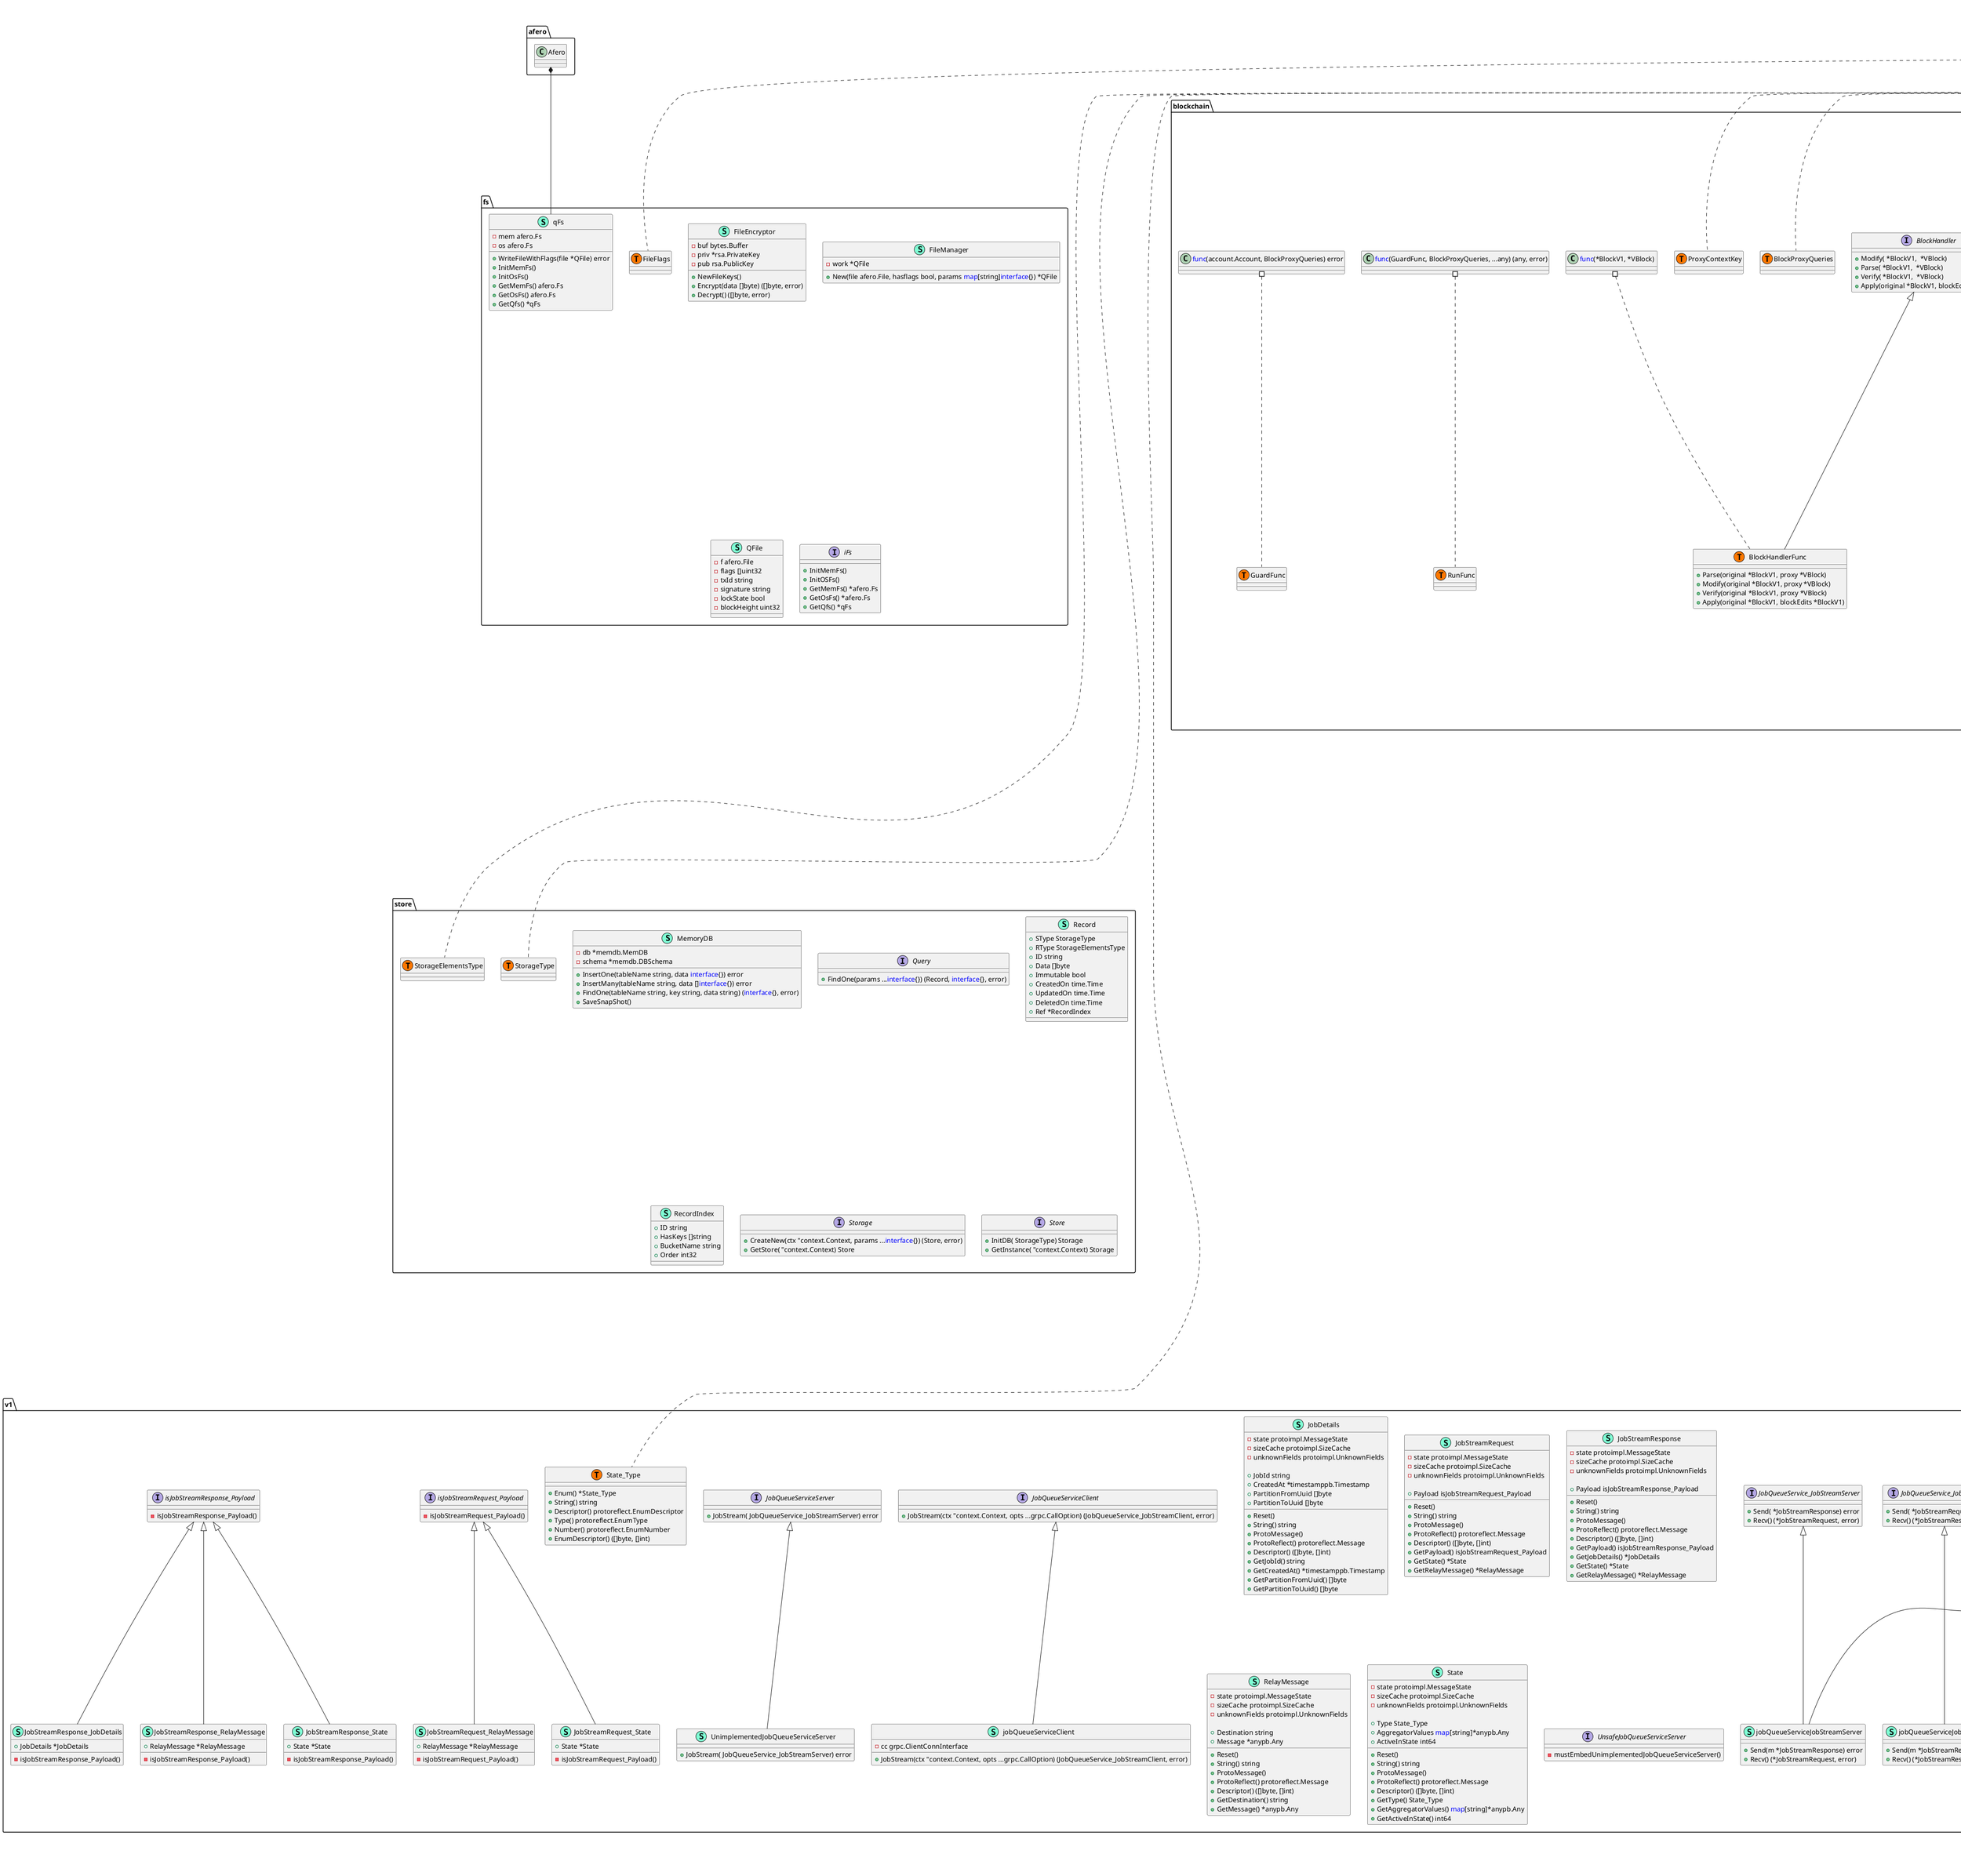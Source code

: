 @startuml
namespace account {
    interface ACL  {
        + Guard() error
        + Create() (*ACLManager, error)
        + CreateNewGroup(name string) *Group
        + AddItemsToGroup(gId string, gItem ...*GroupItem) error
        + AddPermission(name string, gId string, r ResourceID, pt PermissionType) error

    }
    class ACLManager << (S,Aquamarine) >> {
        - currentAccount *Account
        - accounts <font color=blue>map</font>[string]*Account
        - blacklist <font color=blue>map</font>[string]bool

        + IsInitialized bool
        + AclContext context.Context

        + Guard() error
        + Create() (*ACLManager, error)
        + CreateNewGroup(name string) *Group
        + AddItemsToGroup(gName string, gItems ...*GroupItem) error
        + AddPermission(name string, gId string, r ResourceID, pt PermissionType) error
        + NewACLManager() *ACLManager

    }
    class Account << (S,Aquamarine) >> {
        + ID string
        + Nickname string
        + Groups <font color=blue>map</font>[string]*Group
        + ACL <font color=blue>map</font>[string]*Permission

        + New(args <font color=blue>map</font>[string]any) *Account
        + NewFromKeys(id string, ownerKey string, activeKey string) *Account
        + GetAddress() string
        + VerifyAddress(addr string) error
        + Dump() 
        + String() string
        + Bytes() []byte

    }
    class Address << (S,Aquamarine) >> {
        + String() string
        + Bytes() []byte

    }
    class AddressFileFormat << (S,Aquamarine) >> {
        + EncryptedFile []byte
        + Chksum uint32

    }
    class AddressRepository << (S,Aquamarine) >> {
        + List <font color=blue>map</font>[string]bool

        + New() *AddressRepository
        + Add(addr Address) 
        + Disable(addr Address) 
        + Has(addr Address) bool

    }
    class DecryptedAddressFormat << (S,Aquamarine) >> {
        + Network byte
        + PrivKey []byte
        + PubKey []byte
        + Signature []byte
        + Suite string

    }
    class Group << (S,Aquamarine) >> {
        + Name string
        + Items []*GroupItem

    }
    class GroupItem << (S,Aquamarine) >> {
        + ID string
        + Permission string
        + PermissionID PermissionType
        + Resource ResourceID
        + IsKeyPair bool
        + Weight int

    }
    interface IAccount  {
        + New(args <font color=blue>map</font>[string]any) *Account
        + NewFromKeys(id string, ownerKey string, activeKey string) *Account

    }
    interface IAddress  {
        + GenerateNewAddress() *address
        + GetAddressFromFile(pubStr string) *Address

    }
    class Keys << (S,Aquamarine) >> {
        - r group.Group
        - shared <font color=blue>map</font>[x25519.Key]x25519.Key
        - dhPub x25519.Key
        - dhPriv x25519.Key
        - privKey []byte

        + PublicKey []byte
        + Sig []byte

        - signPublic(priv ed25519.PrivateKey) []byte

        + Shared(with x25519.Key) 
        + GetLoadedKeys(accID string) *LoadedKeys

    }
    class LoadedKeys << (S,Aquamarine) >> {
        + Priv ed25519.PrivateKey
        + Pub ed25519.PublicKey
        + PubKeySign []byte

    }
    class Permission << (S,Aquamarine) >> {
        + Name string
        + Groups []string
        + Items []*GroupItem
        + Threshold int

    }
    class account.Address << (T, #FF7700) >>  {
    }
    class account.PermissionType << (T, #FF7700) >>  {
    }
    class account.ResourceID << (T, #FF7700) >>  {
    }
    class address << (S,Aquamarine) >> {
        + Network byte
        + PubBytes []byte
        + Private []byte
        + Suite *edwards25519.SuiteEd25519

        + GenerateNewAddress(network byte) *address
        + PrepareForWriting() []byte
        + EncryptFormat(key []byte, data []byte) ([]byte, error)
        + WriteAndLock(key []byte) error

    }
}

"account.ACL" <|-- "account.ACLManager"
"account.IAccount" <|-- "account.Account"

namespace blockchain {
    interface Block  {
        + Type() uint64
        + Height() uint64
        + Index() uint64
        + ParentHash() *hash.Hash
        + Version() int32
        + Hash() *hash.Hash
        + Payload() <font color=blue>map</font>[string][]byte
        + BlockTime() int64
        + Transactions() <font color=blue>map</font>[string]tx.Transaction
        + HasTX(txId string) bool
        + Number() int
        + Finalized() bool
        + Size() int
        + GetRaw() []byte
        + Header() *BlockHeader
        + ChainID() string
        + Proxy() *VBlock

    }
    interface BlockFactory  {
        + CreateEmpty() <font color=blue>interface</font>{}
        + CreateGenesis() *BlockV1
        + Set(key string, value <font color=blue>interface</font>{}) 
        + Validate() bool
        + Build() *Block

    }
    interface BlockHandler  {
        + Modify( *BlockV1,  *VBlock) 
        + Parse( *BlockV1,  *VBlock) 
        + Verify( *BlockV1,  *VBlock) 
        + Apply(original *BlockV1, blockEdits *BlockV1) 

    }
    class BlockHandlerFunc << (S,Aquamarine) >> {
        + Parse(original *BlockV1, proxy *VBlock) 
        + Modify(original *BlockV1, proxy *VBlock) 
        + Verify(original *BlockV1, proxy *VBlock) 
        + Apply(original *BlockV1, blockEdits *BlockV1) 

    }
    class BlockHeader << (S,Aquamarine) >> {
        + BlockType uint64
        + Index uint64
        + Height uint64
        + ChainID string
        + Version int32
        + Hash []byte
        + ParentHash []byte
        + MerkleRoot []byte
        + TxMerkleRoot []byte
        + ReceiptMerkleRoot []byte
        + Timestamp int64
        + Number int
        + Size int
        + NumTx int
        + TxIds <font color=blue>map</font>[string]bool
        + CreationTx string
        + BlockState uint32

    }
    interface BlockProxy  {
        + Initialize(chainID string, callerAccount account.Account) error
        + IsAllowed(aclType int, callerAccount account.Account) bool
        + CreateBlankBLock() *BlockV1
        + CopyBlock(b *BlockV1) *BlockV1
        + FinalizeBlock(b *BlockV1) error
        + GetRawBlock(height uint32) (*BlockV1, error)
        + AddBlockToValidationQueue(b *BlockV1) 
        + ValidateAndSign(b *BlockV1) error

    }
    class BlockV1 << (S,Aquamarine) >> {
        - isFull atomic.Bool

        + Head *BlockHeader
        + Payload <font color=blue>map</font>[string][]byte
        + Signatures <font color=blue>map</font>[string][]byte
        + Nonce int
        + Validators <font color=blue>map</font>[string]bool

        + Type() uint64
        + Height() uint64
        + Index() uint64
        + ParentHash() []byte
        + Version() int32
        + Hash() []byte
        + Payload() <font color=blue>map</font>[string][]byte
        + BlockTime() int64
        + Transactions() <font color=blue>map</font>[string]tx.Transaction
        + HasTX(txId string) bool
        + Number() int
        + Finalized() bool
        + Size() int
        + GetRaw() []byte
        + Header() *BlockHeader
        + ChainID() string
        + Proxy() *VBlock
        + _calculateMerkleTree(chain Manager) 

    }
    class Blockchain << (S,Aquamarine) >> {
        - blocks <font color=blue>map</font>[string]*Block
        - blockHeaders <font color=blue>map</font>[string]*BlockHeader
        - storage store.Store
        - ctx context.Context
        - manager blockchainManager

        + ID string
        + NetworkID uint32
        + SemVer version.SemVer
        + GenesisBlock []byte

        + GenerateID() 
        + SetVersion() 
        + CreateOrLoadGenesis() 

    }
    interface Manager  {
        + CreateNewBlock(chainID string, creator string, block *BlockV1) (Block, error)
        + CreateGenesis() error
        + GetBlockHeaders() []*BlockHeader
        + GetReceipts() []<font color=blue>interface</font>{}
        + GetAllBlocks() []Block
        + GetBlockFromHeight(height uint64) 
        + GetGenesisBlock() Block
        + GetBlockByHeight(height uint64) (Block, error)
        + GetBlockByIndex(index uint64) (Block, error)
        + GetBlockByTxID(txID string) (Block, error)
        + GetCurrentState() 
        + GetLastBlock() Block
        + SignBlock(block *BlockV1) 
        + ValidateBlockchain(chainID string) bool
        + GetCoinbase(currencyID uint) 
        + Accounts() 
        + Blocks() *VBlock
        + Consensus() 
        + States() 
        + Tx() tx.TxManager
        + Bank() 
        + BlockQueue() 
        + TxQueue() 
        + Config() *config.ChainConfig
        + FSM() *fsm.FSM
        + Cache() *lru.ARCCache
        + Stats() 
        + Bridger() 
        + Indexer() 

    }
    class Proxy << (S,Aquamarine) >> {
        - isInitialized <font color=blue>chan</font> bool
        - ctx context.Context
        - chainID string
        - caller account.Account
        - guardFunc GuardFunc
        - mu sync.RWMutex

        + Initialize(chainID string, callerAccount account.Account) error

    }
    class VBlock << (S,Aquamarine) >> {
        - blockObject *BlockV1

        + BlockImage *BlockV1

        - duplicateOriginalObject() 

        + NewBlock() *BlockV1
        + WriteAsJson(content *BlockV1) 

    }
    class blockFactory << (S,Aquamarine) >> {
        - block *BlockV1
        - bmap <font color=blue>map</font>[string]<font color=blue>interface</font>{}

        + CreateGenesis() *BlockV1
        + CreateEmpty() <font color=blue>interface</font>{}
        + Set(key string, value <font color=blue>interface</font>{}) 
        + Validate() bool
        + Build() *Block

    }
    class blockchain.BlockHandlerFunc << (T, #FF7700) >>  {
    }
    class blockchain.BlockProxyQueries << (T, #FF7700) >>  {
    }
    class blockchain.GuardFunc << (T, #FF7700) >>  {
    }
    class blockchain.ProxyContextKey << (T, #FF7700) >>  {
    }
    class blockchain.RunFunc << (T, #FF7700) >>  {
    }
    class blockchainManager << (S,Aquamarine) >> {
        + CreateNewBlock(chainID string, creator string, block *BlockV1) (Block, error)
        + CreateGenesis() error
        + GetBlockHeaders() []*BlockHeader
        + GetReceipts() []<font color=blue>interface</font>{}
        + GetAllBlocks() []Block
        + GetBlockFromHeight(height uint64) 
        + GetGenesisBlock() Block
        + GetBlockByHeight(height uint64) (Block, error)
        + GetBlockByIndex(index uint64) (Block, error)
        + GetBlockByTxID(txID string) (Block, error)
        + GetCurrentState() 
        + GetLastBlock() Block
        + SignBlock(block *BlockV1) 
        + ValidateBlockchain(chainID string) bool
        + GetCoinbase(currencyID uint) 
        + Accounts() 
        + Blocks() *VBlock
        + Consensus() 
        + States() 
        + Tx() tx.TxManager
        + Bank() 
        + BlockQueue() 
        + TxQueue() 
        + Config() *config.ChainConfig
        + FSM() *fsm.FSM
        + Cache() *lru.ARCCache
        + Stats() 
        + Bridger() 
        + Indexer() 

    }
    class "<font color=blue>func</font>(GuardFunc, BlockProxyQueries, ...any) (any, error)" as fontcolorbluefuncfontGuardFuncBlockProxyQueriesanyanyerror {
        'This class was created so that we can correctly have an alias pointing to this name. Since it contains dots that can break namespaces
    }
    class "<font color=blue>func</font>(account.Account, BlockProxyQueries) error" as fontcolorbluefuncfontaccountAccountBlockProxyQuerieserror {
        'This class was created so that we can correctly have an alias pointing to this name. Since it contains dots that can break namespaces
    }
}
"blockchain.BlockProxy" *-- "blockchain.Proxy"

"blockchain.BlockHandler" <|-- "blockchain.BlockHandlerFunc"
"blockchain.BlockFactory" <|-- "blockchain.blockFactory"
"blockchain.Manager" <|-- "blockchain.blockchainManager"

namespace circuit {
    class ClientCircuitBreakerProxy << (S,Aquamarine) >> {
        - client NotificationClient
        - logger *log.Logger
        - gb *gobreaker.CircuitBreaker

        + Send() error

    }
    interface NotificationClient  {
        + Send() error

    }
}

"circuit.NotificationClient" <|-- "circuit.ClientCircuitBreakerProxy"

namespace config {
    class ChainConfig << (S,Aquamarine) >> {
        + ID int64
        + Version version.Version
        + VersionHash []byte
        + Genesis []byte
        + FSM *fsm.FSM

    }
    class ID << (S,Aquamarine) >> {
        - r []byte
        - s []byte
        - d string
        - g []byte

        + String() string

    }
    class NodeConfig << (S,Aquamarine) >> {
        - seed []byte

        + ID *ID
        + Version version.Version
        + ListenAddress string
        + Logger hclog.Logger
        + Serializer *serializer.SerializableItem
        + Worker <font color=blue>interface</font>{}
        + NodeState atomic.Int64
        + Uptime uptime.UptimeManager
        + Keys p2p.P2PKeys
        + QuitCh <font color=blue>chan</font> <font color=blue>struct</font>{}

        + NewID() *ID
        + ValidateID(id *ID) error

    }
    class NodeContext << (S,Aquamarine) >> {
        + ParentCtx context.Context
        + Config *NodeConfig
        + SessionID uuid.UUID

    }
    class OnDiskConfig << (S,Aquamarine) >> {
        + NodeID <font color=blue>struct</font>{[]byte}
        + Version string
        + State int64
        + SessionID string
        + Keys <font color=blue>struct</font>{string, string}
        + SavedOn int64

    }
    class Time << (S,Aquamarine) >> {
        + Epoch int
        + Current int64
        + StartTime time.Time
        + LocalTime time.Time
        + LocalTZ string

        - bgTimeSinceStart() 

    }
}


namespace factory {
    interface Factory  {
        + ConvertTypeToMap(dataType <font color=blue>interface</font>{}) <font color=blue>map</font>[string]<font color=blue>interface</font>{}
        + BuildFromBytes(data []byte, dataType <font color=blue>interface</font>{}) (<font color=blue>interface</font>{}, error)
        + CreateEmpty(dataType <font color=blue>interface</font>{}) <font color=blue>interface</font>{}

    }
    class factory << (S,Aquamarine) >> {
        + ConvertTypeToMap(dataType <font color=blue>interface</font>{}) <font color=blue>map</font>[string]<font color=blue>interface</font>{}
        + BuildFromBytes(data []byte, dataType <font color=blue>interface</font>{}) (<font color=blue>interface</font>{}, error)
        + CreateEmpty(dataType <font color=blue>interface</font>{}) <font color=blue>interface</font>{}

    }
}

"factory.Factory" <|-- "factory.factory"

namespace fs {
    class FileEncryptor << (S,Aquamarine) >> {
        - buf bytes.Buffer
        - priv *rsa.PrivateKey
        - pub rsa.PublicKey

        + NewFileKeys() 
        + Encrypt(data []byte) ([]byte, error)
        + Decrypt() ([]byte, error)

    }
    class FileManager << (S,Aquamarine) >> {
        - work *QFile

        + New(file afero.File, hasflags bool, params <font color=blue>map</font>[string]<font color=blue>interface</font>{}) *QFile

    }
    class QFile << (S,Aquamarine) >> {
        - f afero.File
        - flags []uint32
        - txId string
        - signature string
        - lockState bool
        - blockHeight uint32

    }
    class fs.FileFlags << (T, #FF7700) >>  {
    }
    interface iFs  {
        + InitMemFs() 
        + InitOSFs() 
        + GetMemFs() *afero.Fs
        + GetOsFs() *afero.Fs
        + GetQfs() *qFs

    }
    class qFs << (S,Aquamarine) >> {
        - mem afero.Fs
        - os afero.Fs

        + WriteFileWithFlags(file *QFile) error
        + InitMemFs() 
        + InitOsFs() 
        + GetMemFs() afero.Fs
        + GetOsFs() afero.Fs
        + GetQfs() *qFs

    }
}
"afero.Afero" *-- "fs.qFs"


namespace hash {
    class Hash << (S,Aquamarine) >> {
        + Hash []byte

        + Bytes() []byte
        + String() string

    }
}


namespace keygen {
    interface AnonEncrypt  {
        + GenEncryptionKeys(keyNum int) (*edwards25519.SuiteEd25519, []kyber.Point, []kyber.Scalar)
        + Encrypt(X []kyber.Point, suite *edwards25519.SuiteEd25519, m []byte) []byte

    }
    class EncryptedData << (S,Aquamarine) >> {
        - suite *edwards25519.SuiteEd25519
        - y []kyber.Scalar
        - cipherText []byte

        + X []kyber.Point

        + GetSuite() *edwards25519.SuiteEd25519
        + GetCipherText() []byte
        + GetX() []kyber.Point

    }
    interface KeyGen  {
        + NewKeyPair(keyType Type) 
        + GetPrivate() *privateKey
        + GetPublic() *publicKey

    }
    class KyberKeyPair << (S,Aquamarine) >> {
        - sk *kyber512.PrivateKey
        - pk *kyber512.PublicKey

        + RawPub []byte
        + RawPriv []byte

    }
    class keygen.Type << (T, #FF7700) >>  {
    }
    class keygen.kyberPrivateKey << (T, #FF7700) >>  {
    }
    class keygen.kyberPublicKey << (T, #FF7700) >>  {
    }
    class keys << (S,Aquamarine) >> {
        + KeyType Type
        + Private any
        + Public any
        + Suite *edwards25519.SuiteEd25519

        + GenEncryptionKeys(keyNum int) (*edwards25519.SuiteEd25519, []kyber.Point, []kyber.Scalar)
        + Encrypt(X []kyber.Point, suite *edwards25519.SuiteEd25519, m []byte) []byte
        + NewKeyPair(keyType Type) 
        + KyberKeyGen() (*kyber512.PrivateKey, *kyber512.PublicKey)
        + GetKyberKeypair() *KyberKeyPair

    }
    class privateKey << (S,Aquamarine) >> {
    }
    class publicKey << (S,Aquamarine) >> {
    }
    class "kyber.Point" as kyberPoint {
        'This class was created so that we can correctly have an alias pointing to this name. Since it contains dots that can break namespaces
    }
    class "kyber.Scalar" as kyberScalar {
        'This class was created so that we can correctly have an alias pointing to this name. Since it contains dots that can break namespaces
    }
}

"keygen.AnonEncrypt" <|-- "keygen.keys"

namespace nodes {
    class Master << (S,Aquamarine) >> {
        - nodeConfig config.NodeConfig
        - chain config.ChainConfig

    }
}


namespace p2p {
    interface EncryptionKey  {
        + Encrypt(msg <font color=blue>interface</font>{}) 
        + Decrypt(msg <font color=blue>interface</font>{}) 

    }
    interface Key  {
        + String() string
        + Bytes() ([]byte, error)
        + Hex() string

    }
    interface Keys  {
        + GenerateNewKeyPair() 
        + LoadFromDisk() 
        + WriteToDisk() 

    }
    interface P2PKeys  {
        + KeyPair() p2pKeyPair

    }
    class P2PPrivateKey << (S,Aquamarine) >> {
        - scalar kyber.Scalar
        - group kyber.Group
        - suite edwards25519.SuiteEd25519

        + Sign(message string) P2pSignature
        + String() string
        + Bytes() ([]byte, error)
        + Hex() string

    }
    class P2PPublicKey << (S,Aquamarine) >> {
        - point kyber.Point

        + String() string
        + Bytes() ([]byte, error)
        + Hex() string
        + Verify(m string, S P2PSignature) bool

    }
    class P2PSignature << (S,Aquamarine) >> {
        - r kyber.Point
        - s kyber.Scalar

        + GetSig() P2PSignature
        + GetPublicKey(message string) kyber.Point
        + String() string

    }
    interface P2pSignature  {
        + GetPublicKey(message string) kyber.Point
        + GetSig() P2PSignature

    }
    interface SignKey  {
        + Sign(msg <font color=blue>interface</font>{}) 
        + VerifySignature() 

    }
    class p2p.PrivateKey << (T, #FF7700) >>  {
    }
    class p2p.PublicKey << (T, #FF7700) >>  {
    }
    class p2pKeyPair << (S,Aquamarine) >> {
        + SK P2PPrivateKey
        + PK P2PPublicKey

        + KeyPair() p2pKeyPair
        + LoadFromDisk() 
        + WriteToDisk() 
        + GenerateNewKeyPair() 
        + PublicKey() P2PPublicKey
        + PrivateKey() P2PPrivateKey
        + DerivePubKey(message string) (string, kyber.Point, kyber.Scalar)

    }
}
"p2p.Keys" *-- "p2p.EncryptionKey"
"p2p.Keys" *-- "p2p.P2PKeys"
"p2p.Key" *-- "p2p.P2PPrivateKey"
"p2p.Key" *-- "p2p.P2PPublicKey"
"p2p.Keys" *-- "p2p.SignKey"

"p2p.Key" <|-- "p2p.P2PPrivateKey"
"p2p.Key" <|-- "p2p.P2PPublicKey"
"p2p.P2pSignature" <|-- "p2p.P2PSignature"
"p2p.Keys" <|-- "p2p.p2pKeyPair"
"p2p.P2PKeys" <|-- "p2p.p2pKeyPair"

namespace pod {
    class DnaOperator << (S,Aquamarine) >> {
        - params TemperProofParams
        - processor *process
        - trainer *Trainer

    }
    interface IOrganism  {
        - calculateFitness(target []byte) 
        - mutate(mutationRate float64) 

    }
    interface ITrainer  {
        - calculateDifficultyOfTarget(target string) float64
        - buildMarkovModel() (*gomarkov.Chain, error)
        - saveMarkovModel(chain *gomarkov.Chain) 
        - loadModel() (*gomarkov.Chain, error)
        - generateProof(chain *gomarkov.Chain) string

        + GetTrainingSet() <font color=blue>map</font>[int]string
        + Train() string

    }
    class MediaOrganism << (S,Aquamarine) >> {
        + DNA *image.RGBA
        + Fitness int64

    }
    class MediaProof << (S,Aquamarine) >> {
        - bwImgResized *image.RGBA
        - bwImgGenerated *image.RGBA

        + MediaType string

        + LoadAndConvert(imagePath string) *image.RGBA

    }
    class Organism << (S,Aquamarine) >> {
        + DNA []byte
        + Fitness float64
        + ParentA []byte
        + ParentB []byte

        - mutate(mutationRate float64) 
        - calculateFitness(target []byte) 

    }
    class Proof << (S,Aquamarine) >> {
        - hash string
        - hmac string
        - isVerified bool

        - verifyProof() bool

    }
    interface TemperProof  {
        - setMutationRate(rate float64) 
        - setParseDuration(dur time.Duration) 
        - setPopulationSize(size uint) 
        - setMaxFitness(fit float64) 
        - setTarget(target []byte) string
        - createOrganism(target []byte) []Organism
        - createPopulation(target []byte, popSize uint) Organism
        - crossover(d1 Organism, d2 Organism) Organism
        - naturalSelection(pool []Organism, population []Organism, target []byte) []Organism
        - loadDictionary() 
        - train() *TrainingDataSet
        - getBest(population []Organism) Organism
        - getMutationRate() float64

    }
    class TemperProofParams << (S,Aquamarine) >> {
        + MutationRate float64
        + ParseDuration time.Duration
        + PopulationSize uint
        + MaxFitness float64

    }
    class Trainer << (S,Aquamarine) >> {
        - calculateDifficultyOfTarget(target string) float64
        - buildMarkovModel() (*gomarkov.Chain, error)
        - saveMarkovModel(chain *gomarkov.Chain) 
        - loadModel() (*gomarkov.Chain, error)
        - generateProof(chain *gomarkov.Chain) string

        + GetTrainingSet() <font color=blue>map</font>[int]string
        + Train() string

    }
    class TrainingData << (S,Aquamarine) >> {
        - blockText string
        - contentText string

    }
    class operator << (S,Aquamarine) >> {
    }
    class pod.TrainingDataSet << (T, #FF7700) >>  {
    }
    class process << (S,Aquamarine) >> {
        - setTarget(trainer *Trainer) string
        - createOrganism(target []byte) Organism
        - createPopulation(target []byte, popSize uint) []Organism
        - createGenePool(maxFitness float64, population []Organism, target []byte) []Organism
        - naturalSelection(mutationRate float64, pool []Organism, population []Organism, target []byte) []Organism
        - crossover(d1 Organism, d2 Organism) Organism
        - getBest(population []Organism) Organism

    }
    class tProof << (S,Aquamarine) >> {
    }
}
"pod.Proof" *-- "pod.MediaProof"
"pod.IOrganism" *-- "pod.Organism"
"pod.ITrainer" *-- "pod.Trainer"
"pod.DnaOperator" *-- "pod.operator"
"pod.TemperProof" *-- "pod.process"
"pod.TemperProof" *-- "pod.tProof"

"pod.IOrganism" <|-- "pod.Organism"
"pod.ITrainer" <|-- "pod.Trainer"

namespace sdk {
    class AccountInfo << (S,Aquamarine) >> {
        + Name string
        + Keypairs <font color=blue>map</font>[string]*KeyPairInfo

        + GetKeyPair(perm string) (*account.LoadedKeys, error)
        + IsEncrypted() bool
        + Decrypt(password []byte) error
        + Encrypt(password []byte) error
        + SaveTo(fileName string) error

    }
    interface AccountManager  {
        + CheckIfLoadedAccount(id string) *accountManager
        + GetLoadedAccount() *account.Account
        + GetLoadedKeys() *account.Keys

    }
    class Bank << (S,Aquamarine) >> {
        - minter BaseMinter

        + Address string
        + Accounts <font color=blue>map</font>[string]*accountManager
        + ElectedComitee []*accountManager
        + BaseCurrency *Coin
        + OtherAssets []*Coin
        + Liquidities <font color=blue>map</font>[string]<font color=blue>interface</font>{}
        + Circulating <font color=blue>map</font>[string]*CoinUnit
        + DeadCoins <font color=blue>map</font>[string]*CoinUnit
        + NumCirculating atomic.Uint64
        + TotalAvailable atomic.Uint64
        + PreMinted uint64
        + Minted uint64
        + LeftToMint uint64

        + GetBaseBank() *Bank
        + GetBankAddress() string
        + GetBankAccount(id string) *accountManager
        + GetElectedCommitee() []*accountManager
        + TotalCoinsAvailable() uint64
        + TotalCirculating() uint64
        + GetMinter() BaseMinter
        + IssueNewAsset(c *Coin) error
        + BuyLiquidities(amount uint64) error
        + SellLiquidities(amount uint64) error
        + TransferFrom(fromAcct string, toAcct string, amount float64) 
        + SignTransfer(txID string) 
        + CancelTransfer(txID string) 
        + SetTransferState(txID string, stateID int) 
        + CreateNewBankAccount() *accountManager
        + NewBaseCoin(info <font color=blue>map</font>[string]any) 

    }
    interface BankManager  {
        + NewBaseCoin(info <font color=blue>map</font>[string]any) 
        + GetBaseBank() *Bank
        + GetBankAddress() string
        + GetBankAccount(id string) *accountManager
        + GetElectedCommitee() []*accountManager
        + TotalCoinsAvailable() uint64
        + TotalCirculating() uint64
        + GetMinter() BaseMinter
        + IssueNewAsset(c *Coin) error
        + BuyLiquidities(amount uint64) error
        + SellLiquidities(amount uint64) error
        + TransferFrom(fromAcct string, toAcct string, amount float64) 
        + SignTransfer(txID string) 
        + CancelTransfer(txID string) 
        + SetTransferState(txID string, stateID int) 
        + CreateNewBankAccount() *accountManager

    }
    interface BaseMinter  {
        - mint(currencyID string, amount uint64) 
        - burn(currencyID string, amount uint64) 
        - info() <font color=blue>map</font>[string]<font color=blue>interface</font>{}

    }
    class BootstrapNode << (S,Aquamarine) >> {
        - host string
        - port string

    }
    class Coin << (S,Aquamarine) >> {
        + ID string
        + Name string
        + Symbol string
        + MaxAvailable float64
        + GenesisReward float64
        + BlockReward float64
        + Decimals int
        + CoinbaseAddress string

    }
    class CoinUnit << (S,Aquamarine) >> {
        + ID string
        + MintedOn int64
        + MintedBy string
        + MintedFor string
        + MintedTx string
        + DnaProof string
        + Owner string
        + Value float64
        + Valid bool
        + Blacklisted bool
        + Locked bool
        + Spendable bool

    }
    class FileAccountStore << (S,Aquamarine) >> {
        + AccountDir string

        + LoadAccount(name string) (*AccountInfo, error)
        + SaveAccount(a *AccountInfo) error
        + DeleteAccount(name string) error
        + ListAccounts() ([]*AccountInfo, error)

    }
    class GenesisBlock << (S,Aquamarine) >> {
    }
    class GenesisData << (S,Aquamarine) >> {
        - chainID string
        - network int
        - payload *GenesisPayload
        - stableGasFeePercent float32
        - validators []*GenesisValidator
        - coin *Coin

    }
    class GenesisPayload << (S,Aquamarine) >> {
        - genesisBytes []byte

    }
    class GenesisValidator << (S,Aquamarine) >> {
        + Address string
        + StakingAmount float64

    }
    class KeyPairInfo << (S,Aquamarine) >> {
        + ID string
        + RawKey string
        + KeyType string
        + PubKey string
        + Salt string
        + EncryptedKey string
        + Mac string

        + ToKeyPair() (*account.LoadedKeys, error)
        + IsEncrypted() bool
        + Encrypt(password []byte) error
        + Decrypt(password []byte) error

    }
    class QuantosBlockchainContext << (S,Aquamarine) >> {
        + Ctx "context.Context
        + CurrentNetwork NetworkID
        + CurrentVersion *Version
        + Config *config.ChainConfig
        + GenesisDNA string

        + GenerateGenesisDnaProof() 

    }
    interface QuantosSDK  {
        + Accounts() AccountManager

    }
    class Token << (S,Aquamarine) >> {
        + ID string
        + Name string
        + Symbol string
        + Decimals int
        + MaxAvailable float64
        + Mintable bool
        + Burnable bool
        + Upgradeable bool
        + Killable bool
        + Tradable bool
        + GasFee float64
        + CreationFee float64
        + CreationTxAddress string
        + BaseCoin *Coin
        + CreatorAddress string
        + ContractAddress string
        + ContractABI string
        + OwnerAddress string
        + ContractCode string
        + TokenType string
        + TokenStruct any
        + ApprovalSignature string
        + ApprovedBy string
        + Notes []string

    }
    class Version << (S,Aquamarine) >> {
    }
    class accountManager << (S,Aquamarine) >> {
        + Ctx "context.Context
        + Keys *account.LoadedKeys
        + ID string

        + CheckIfLoadedAccount(id string) *accountManager
        + GetLoadedAccount() *account.Account

    }
    class minter << (S,Aquamarine) >> {
        - mint(currencyID string, amount uint64) 
        - burn(currencyID string, amount uint64) 
        - info() <font color=blue>map</font>[string]<font color=blue>interface</font>{}

    }
    class sdk.NetworkID << (T, #FF7700) >>  {
    }
}
"version.SemVer" *-- "sdk.Version"
"sdk.AccountManager" *-- "sdk.accountManager"
"sdk.BaseMinter" *-- "sdk.minter"

"sdk.BankManager" <|-- "sdk.Bank"
"sdk.BaseMinter" <|-- "sdk.minter"

namespace serializer {
    class SerializableItem << (S,Aquamarine) >> {
        + EncodingType int64
        + Payload <font color=blue>interface</font>{}
        + Encoder Serializer

    }
    interface Serializer  {
        + Serialize( <font color=blue>interface</font>{}) (*any.Any, error)
        + Unserialize( *any.Any) (<font color=blue>interface</font>{}, error)

    }
}


namespace store {
    class MemoryDB << (S,Aquamarine) >> {
        - db *memdb.MemDB
        - schema *memdb.DBSchema

        + InsertOne(tableName string, data <font color=blue>interface</font>{}) error
        + InsertMany(tableName string, data []<font color=blue>interface</font>{}) error
        + FindOne(tableName string, key string, data string) (<font color=blue>interface</font>{}, error)
        + SaveSnapShot() 

    }
    interface Query  {
        + FindOne(params ...<font color=blue>interface</font>{}) (Record, <font color=blue>interface</font>{}, error)

    }
    class Record << (S,Aquamarine) >> {
        + SType StorageType
        + RType StorageElementsType
        + ID string
        + Data []byte
        + Immutable bool
        + CreatedOn time.Time
        + UpdatedOn time.Time
        + DeletedOn time.Time
        + Ref *RecordIndex

    }
    class RecordIndex << (S,Aquamarine) >> {
        + ID string
        + HasKeys []string
        + BucketName string
        + Order int32

    }
    interface Storage  {
        + CreateNew(ctx "context.Context, params ...<font color=blue>interface</font>{}) (Store, error)
        + GetStore( "context.Context) Store

    }
    interface Store  {
        + InitDB( StorageType) Storage
        + GetInstance( "context.Context) Storage

    }
    class store.StorageElementsType << (T, #FF7700) >>  {
    }
    class store.StorageType << (T, #FF7700) >>  {
    }
}


namespace trie {
    class MTree << (S,Aquamarine) >> {
        + ChainID string
        + ChainVersion string
        + Tree *merkletree.MerkleTree
        + Proofs <font color=blue>map</font>[int]*Proof

        + NewMerkleTree(data [][]byte) 
        + NewMerkleFromStruct(data []any) 
        + GetFilePath() string

    }
    class Proof << (S,Aquamarine) >> {
        + Index int
        + Proof string
        + Height int
        + Timestamp int64

    }
    interface QMerkleTree  {
        + NewMerkleTree(data [][]byte) 
        + NewMerkleFromStruct(data []any) 

    }
}

"trie.QMerkleTree" <|-- "trie.MTree"

namespace tx {
    class Input << (S,Aquamarine) >> {
        + ID string
        + From string
        + Recipient string
        + Amount float64
        + Outputs []*Output

    }
    class Output << (S,Aquamarine) >> {
        + ID string
        + Address string
        + Spent atomic.Bool
        + Confirmations atomic.Int32
        + Signatures []<font color=blue>map</font>[string]string

    }
    class TXQueue << (S,Aquamarine) >> {
        - items "sync.Map

    }
    class Transaction << (S,Aquamarine) >> {
        + ID string
        + MerkleRoot string
        + From string
        + TxType Type
        + Time *config.Time
        + Timestamp int64
        + Fees float64
        + Nonce uint32
        + Validators []string
        + Inputs []<font color=blue>map</font>[string]*Input
        + Outputs []<font color=blue>map</font>[string]*Output

        + CreateTransaction(from string, to string, amount string, currencyID uint) (*Transaction, error)

    }
    interface TxManager  {
        + CreateTransaction(from string, to string, amount string, currencyID uint) (*Transaction, error)
        + ValidateTransaction(validator string, txid string) bool
        + IncludeTransactionInBlock(txid string, txdata string) bool

    }
    class tx.Type << (T, #FF7700) >>  {
    }
}


namespace uptime {
    class UM << (S,Aquamarine) >> {
        + UP *Uptime

        - alive() bool
        - up() *Uptime
        - update() 

        + Start() 

    }
    class Uptime << (S,Aquamarine) >> {
        + State <font color=blue>chan</font> bool
        + Down <font color=blue>chan</font> bool

    }
    interface UptimeManager  {
        - up() *Uptime
        - alive() bool
        - update() 

        + Start() 

    }
}
"uptime.UptimeManager" *-- "uptime.UM"

"uptime.UptimeManager" <|-- "uptime.UM"

namespace v1 {
    class JobDetails << (S,Aquamarine) >> {
        - state protoimpl.MessageState
        - sizeCache protoimpl.SizeCache
        - unknownFields protoimpl.UnknownFields

        + JobId string
        + CreatedAt *timestamppb.Timestamp
        + PartitionFromUuid []byte
        + PartitionToUuid []byte

        + Reset() 
        + String() string
        + ProtoMessage() 
        + ProtoReflect() protoreflect.Message
        + Descriptor() ([]byte, []int)
        + GetJobId() string
        + GetCreatedAt() *timestamppb.Timestamp
        + GetPartitionFromUuid() []byte
        + GetPartitionToUuid() []byte

    }
    interface JobQueueServiceClient  {
        + JobStream(ctx "context.Context, opts ...grpc.CallOption) (JobQueueService_JobStreamClient, error)

    }
    interface JobQueueServiceServer  {
        + JobStream( JobQueueService_JobStreamServer) error

    }
    interface JobQueueService_JobStreamClient  {
        + Send( *JobStreamRequest) error
        + Recv() (*JobStreamResponse, error)

    }
    interface JobQueueService_JobStreamServer  {
        + Send( *JobStreamResponse) error
        + Recv() (*JobStreamRequest, error)

    }
    class JobStreamRequest << (S,Aquamarine) >> {
        - state protoimpl.MessageState
        - sizeCache protoimpl.SizeCache
        - unknownFields protoimpl.UnknownFields

        + Payload isJobStreamRequest_Payload

        + Reset() 
        + String() string
        + ProtoMessage() 
        + ProtoReflect() protoreflect.Message
        + Descriptor() ([]byte, []int)
        + GetPayload() isJobStreamRequest_Payload
        + GetState() *State
        + GetRelayMessage() *RelayMessage

    }
    class JobStreamRequest_RelayMessage << (S,Aquamarine) >> {
        + RelayMessage *RelayMessage

        - isJobStreamRequest_Payload() 

    }
    class JobStreamRequest_State << (S,Aquamarine) >> {
        + State *State

        - isJobStreamRequest_Payload() 

    }
    class JobStreamResponse << (S,Aquamarine) >> {
        - state protoimpl.MessageState
        - sizeCache protoimpl.SizeCache
        - unknownFields protoimpl.UnknownFields

        + Payload isJobStreamResponse_Payload

        + Reset() 
        + String() string
        + ProtoMessage() 
        + ProtoReflect() protoreflect.Message
        + Descriptor() ([]byte, []int)
        + GetPayload() isJobStreamResponse_Payload
        + GetJobDetails() *JobDetails
        + GetState() *State
        + GetRelayMessage() *RelayMessage

    }
    class JobStreamResponse_JobDetails << (S,Aquamarine) >> {
        + JobDetails *JobDetails

        - isJobStreamResponse_Payload() 

    }
    class JobStreamResponse_RelayMessage << (S,Aquamarine) >> {
        + RelayMessage *RelayMessage

        - isJobStreamResponse_Payload() 

    }
    class JobStreamResponse_State << (S,Aquamarine) >> {
        + State *State

        - isJobStreamResponse_Payload() 

    }
    class RelayMessage << (S,Aquamarine) >> {
        - state protoimpl.MessageState
        - sizeCache protoimpl.SizeCache
        - unknownFields protoimpl.UnknownFields

        + Destination string
        + Message *anypb.Any

        + Reset() 
        + String() string
        + ProtoMessage() 
        + ProtoReflect() protoreflect.Message
        + Descriptor() ([]byte, []int)
        + GetDestination() string
        + GetMessage() *anypb.Any

    }
    class State << (S,Aquamarine) >> {
        - state protoimpl.MessageState
        - sizeCache protoimpl.SizeCache
        - unknownFields protoimpl.UnknownFields

        + Type State_Type
        + AggregatorValues <font color=blue>map</font>[string]*anypb.Any
        + ActiveInState int64

        + Reset() 
        + String() string
        + ProtoMessage() 
        + ProtoReflect() protoreflect.Message
        + Descriptor() ([]byte, []int)
        + GetType() State_Type
        + GetAggregatorValues() <font color=blue>map</font>[string]*anypb.Any
        + GetActiveInState() int64

    }
    class State_Type << (S,Aquamarine) >> {
        + Enum() *State_Type
        + String() string
        + Descriptor() protoreflect.EnumDescriptor
        + Type() protoreflect.EnumType
        + Number() protoreflect.EnumNumber
        + EnumDescriptor() ([]byte, []int)

    }
    class UnimplementedJobQueueServiceServer << (S,Aquamarine) >> {
        + JobStream( JobQueueService_JobStreamServer) error

    }
    interface UnsafeJobQueueServiceServer  {
        - mustEmbedUnimplementedJobQueueServiceServer() 

    }
    interface isJobStreamRequest_Payload  {
        - isJobStreamRequest_Payload() 

    }
    interface isJobStreamResponse_Payload  {
        - isJobStreamResponse_Payload() 

    }
    class jobQueueServiceClient << (S,Aquamarine) >> {
        - cc grpc.ClientConnInterface

        + JobStream(ctx "context.Context, opts ...grpc.CallOption) (JobQueueService_JobStreamClient, error)

    }
    class jobQueueServiceJobStreamClient << (S,Aquamarine) >> {
        + Send(m *JobStreamRequest) error
        + Recv() (*JobStreamResponse, error)

    }
    class jobQueueServiceJobStreamServer << (S,Aquamarine) >> {
        + Send(m *JobStreamResponse) error
        + Recv() (*JobStreamRequest, error)

    }
    class v1.State_Type << (T, #FF7700) >>  {
    }
}
"grpc.ClientStream" *-- "v1.jobQueueServiceJobStreamClient"
"grpc.ServerStream" *-- "v1.jobQueueServiceJobStreamServer"

"v1.isJobStreamRequest_Payload" <|-- "v1.JobStreamRequest_RelayMessage"
"v1.isJobStreamRequest_Payload" <|-- "v1.JobStreamRequest_State"
"v1.isJobStreamResponse_Payload" <|-- "v1.JobStreamResponse_JobDetails"
"v1.isJobStreamResponse_Payload" <|-- "v1.JobStreamResponse_RelayMessage"
"v1.isJobStreamResponse_Payload" <|-- "v1.JobStreamResponse_State"
"v1.JobQueueServiceServer" <|-- "v1.UnimplementedJobQueueServiceServer"
"v1.JobQueueServiceClient" <|-- "v1.jobQueueServiceClient"
"v1.JobQueueService_JobStreamClient" <|-- "v1.jobQueueServiceJobStreamClient"
"v1.JobQueueService_JobStreamServer" <|-- "v1.jobQueueServiceJobStreamServer"

namespace version {
    class SemVer << (S,Aquamarine) >> {
        + String() string
        + Set(major int, minor int, patch int) 
        + Hash() []byte
        + Verify(other Version) bool
        + Get() SemVer

    }
    interface Version  {
        + String() string
        + Set(major int, minor int, patch int) 
        + Hash() []byte
        + Verify(other Version) bool
        + Get() SemVer

    }
    class version.SemVer << (T, #FF7700) >>  {
    }
}

"version.Version" <|-- "version.SemVer"

"__builtin__.<font color=blue>map</font>[uint32]string" #.. "fs.FileFlags"
"__builtin__.[]byte" #.. "account.Address"
"__builtin__.[]int" #.. "version.SemVer"
"__builtin__.byte" #.. "sdk.NetworkID"
"__builtin__.int" #.. "store.StorageElementsType"
"__builtin__.int" #.. "store.StorageType"
"__builtin__.int32" #.. "v1.State_Type"
"__builtin__.string" #.. "blockchain.ProxyContextKey"
"__builtin__.uint32" #.. "account.PermissionType"
"__builtin__.uint32" #.. "account.ResourceID"
"__builtin__.uint32" #.. "blockchain.BlockProxyQueries"
"__builtin__.uint32" #.. "keygen.Type"
"__builtin__.uint32" #.. "tx.Type"
"blockchain.<font color=blue>func</font>(*BlockV1, *VBlock) " #.. "blockchain.BlockHandlerFunc"
"blockchain.fontcolorbluefuncfontGuardFuncBlockProxyQueriesanyanyerror" #.. "blockchain.RunFunc"
"blockchain.fontcolorbluefuncfontaccountAccountBlockProxyQuerieserror" #.. "blockchain.GuardFunc"
"keygen.kyberPoint" #.. "keygen.kyberPublicKey"
"keygen.kyberScalar" #.. "keygen.kyberPrivateKey"
"p2p.Key" #.. "p2p.PrivateKey"
"p2p.Key" #.. "p2p.PublicKey"
"pod.[]TrainingData" #.. "pod.TrainingDataSet"
@enduml
